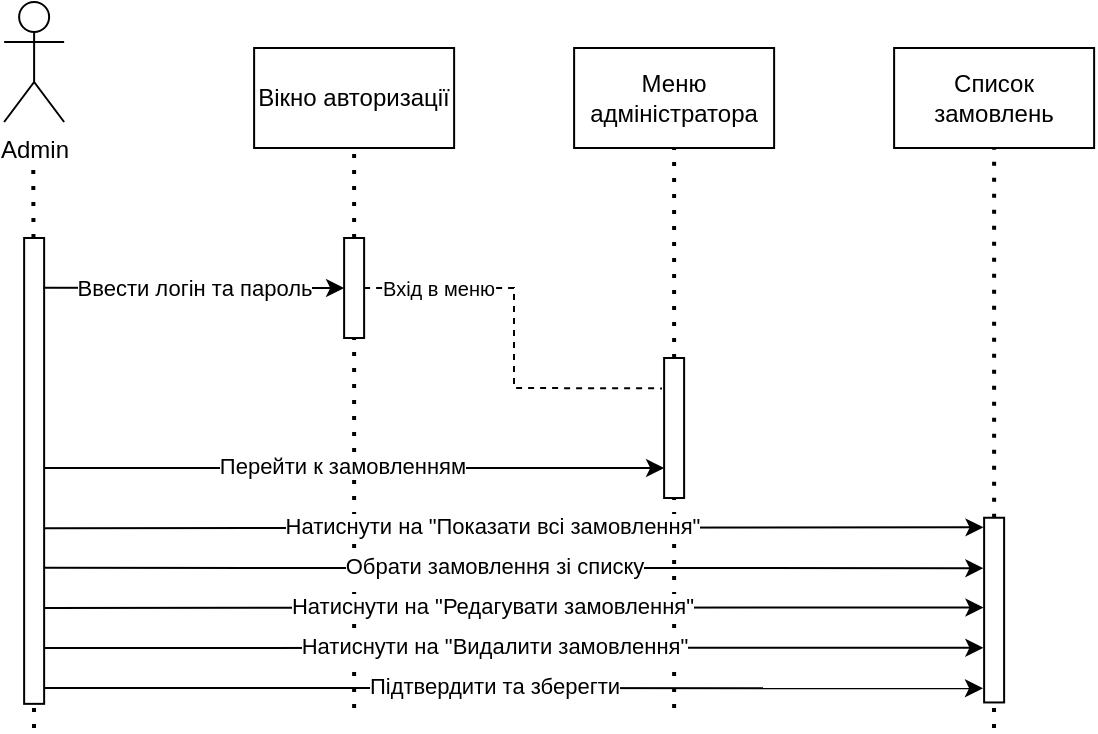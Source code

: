 <mxfile version="21.2.1" type="device">
  <diagram name="Страница 1" id="U3EgJErjvFNFSPKi3ibt">
    <mxGraphModel dx="1195" dy="630" grid="0" gridSize="10" guides="1" tooltips="1" connect="1" arrows="1" fold="1" page="1" pageScale="1" pageWidth="827" pageHeight="1169" math="0" shadow="0">
      <root>
        <mxCell id="0" />
        <mxCell id="1" parent="0" />
        <mxCell id="PRKRpmgx8H03wLnPlp3q-1" value="Admin" style="shape=umlActor;verticalLabelPosition=bottom;verticalAlign=top;html=1;outlineConnect=0;" parent="1" vertex="1">
          <mxGeometry x="185.06" y="247" width="30" height="60" as="geometry" />
        </mxCell>
        <mxCell id="PRKRpmgx8H03wLnPlp3q-2" value="" style="endArrow=none;dashed=1;html=1;dashPattern=1 3;strokeWidth=2;rounded=0;" parent="1" source="PRKRpmgx8H03wLnPlp3q-5" edge="1">
          <mxGeometry width="50" height="50" relative="1" as="geometry">
            <mxPoint x="199.84" y="680" as="sourcePoint" />
            <mxPoint x="199.64" y="330" as="targetPoint" />
          </mxGeometry>
        </mxCell>
        <mxCell id="PRKRpmgx8H03wLnPlp3q-3" value="" style="endArrow=none;dashed=1;html=1;dashPattern=1 3;strokeWidth=2;rounded=0;entryX=0.5;entryY=1;entryDx=0;entryDy=0;" parent="1" source="PRKRpmgx8H03wLnPlp3q-7" target="PRKRpmgx8H03wLnPlp3q-12" edge="1">
          <mxGeometry width="50" height="50" relative="1" as="geometry">
            <mxPoint x="520.26" y="680" as="sourcePoint" />
            <mxPoint x="520.06" y="330" as="targetPoint" />
          </mxGeometry>
        </mxCell>
        <mxCell id="PRKRpmgx8H03wLnPlp3q-4" value="" style="endArrow=none;dashed=1;html=1;dashPattern=1 3;strokeWidth=2;rounded=0;" parent="1" target="PRKRpmgx8H03wLnPlp3q-5" edge="1">
          <mxGeometry width="50" height="50" relative="1" as="geometry">
            <mxPoint x="200" y="610" as="sourcePoint" />
            <mxPoint x="199.64" y="330" as="targetPoint" />
          </mxGeometry>
        </mxCell>
        <mxCell id="PRKRpmgx8H03wLnPlp3q-5" value="" style="rounded=0;whiteSpace=wrap;html=1;rotation=90;" parent="1" vertex="1">
          <mxGeometry x="83.6" y="476.46" width="232.93" height="10" as="geometry" />
        </mxCell>
        <mxCell id="PRKRpmgx8H03wLnPlp3q-6" value="" style="endArrow=none;dashed=1;html=1;dashPattern=1 3;strokeWidth=2;rounded=0;" parent="1" target="PRKRpmgx8H03wLnPlp3q-7" edge="1">
          <mxGeometry width="50" height="50" relative="1" as="geometry">
            <mxPoint x="520.06" y="600" as="sourcePoint" />
            <mxPoint x="520.06" y="330" as="targetPoint" />
          </mxGeometry>
        </mxCell>
        <mxCell id="PRKRpmgx8H03wLnPlp3q-7" value="" style="rounded=0;whiteSpace=wrap;html=1;rotation=90;" parent="1" vertex="1">
          <mxGeometry x="485.06" y="455" width="70" height="10" as="geometry" />
        </mxCell>
        <mxCell id="PRKRpmgx8H03wLnPlp3q-8" value="" style="endArrow=none;dashed=1;html=1;dashPattern=1 3;strokeWidth=2;rounded=0;entryX=0.5;entryY=1;entryDx=0;entryDy=0;" parent="1" source="PRKRpmgx8H03wLnPlp3q-10" target="PRKRpmgx8H03wLnPlp3q-11" edge="1">
          <mxGeometry width="50" height="50" relative="1" as="geometry">
            <mxPoint x="360.26" y="680" as="sourcePoint" />
            <mxPoint x="360.06" y="330" as="targetPoint" />
          </mxGeometry>
        </mxCell>
        <mxCell id="PRKRpmgx8H03wLnPlp3q-9" value="" style="endArrow=none;dashed=1;html=1;dashPattern=1 3;strokeWidth=2;rounded=0;" parent="1" target="PRKRpmgx8H03wLnPlp3q-10" edge="1">
          <mxGeometry width="50" height="50" relative="1" as="geometry">
            <mxPoint x="360.06" y="600" as="sourcePoint" />
            <mxPoint x="360.06" y="330" as="targetPoint" />
          </mxGeometry>
        </mxCell>
        <mxCell id="PRKRpmgx8H03wLnPlp3q-10" value="" style="rounded=0;whiteSpace=wrap;html=1;rotation=90;" parent="1" vertex="1">
          <mxGeometry x="335.06" y="385" width="50" height="10" as="geometry" />
        </mxCell>
        <mxCell id="PRKRpmgx8H03wLnPlp3q-11" value="Вікно авторизації" style="rounded=0;whiteSpace=wrap;html=1;" parent="1" vertex="1">
          <mxGeometry x="310.06" y="270" width="100" height="50" as="geometry" />
        </mxCell>
        <mxCell id="PRKRpmgx8H03wLnPlp3q-12" value="Меню адміністратора" style="rounded=0;whiteSpace=wrap;html=1;" parent="1" vertex="1">
          <mxGeometry x="470.06" y="270" width="100" height="50" as="geometry" />
        </mxCell>
        <mxCell id="PRKRpmgx8H03wLnPlp3q-13" value="" style="endArrow=none;dashed=1;html=1;dashPattern=1 3;strokeWidth=2;rounded=0;entryX=0.5;entryY=1;entryDx=0;entryDy=0;" parent="1" source="PRKRpmgx8H03wLnPlp3q-15" target="PRKRpmgx8H03wLnPlp3q-16" edge="1">
          <mxGeometry width="50" height="50" relative="1" as="geometry">
            <mxPoint x="680.26" y="680" as="sourcePoint" />
            <mxPoint x="680.06" y="330" as="targetPoint" />
          </mxGeometry>
        </mxCell>
        <mxCell id="PRKRpmgx8H03wLnPlp3q-14" value="" style="endArrow=none;dashed=1;html=1;dashPattern=1 3;strokeWidth=2;rounded=0;" parent="1" target="PRKRpmgx8H03wLnPlp3q-15" edge="1">
          <mxGeometry width="50" height="50" relative="1" as="geometry">
            <mxPoint x="680" y="610" as="sourcePoint" />
            <mxPoint x="680.06" y="330" as="targetPoint" />
          </mxGeometry>
        </mxCell>
        <mxCell id="PRKRpmgx8H03wLnPlp3q-15" value="" style="rounded=0;whiteSpace=wrap;html=1;rotation=90;" parent="1" vertex="1">
          <mxGeometry x="633.88" y="546.05" width="92.36" height="10" as="geometry" />
        </mxCell>
        <mxCell id="PRKRpmgx8H03wLnPlp3q-16" value="Список замовлень" style="rounded=0;whiteSpace=wrap;html=1;" parent="1" vertex="1">
          <mxGeometry x="630.06" y="270" width="100" height="50" as="geometry" />
        </mxCell>
        <mxCell id="PRKRpmgx8H03wLnPlp3q-17" value="" style="endArrow=classic;html=1;rounded=0;entryX=0.5;entryY=1;entryDx=0;entryDy=0;exitX=0.107;exitY=0.042;exitDx=0;exitDy=0;exitPerimeter=0;" parent="1" source="PRKRpmgx8H03wLnPlp3q-5" target="PRKRpmgx8H03wLnPlp3q-10" edge="1">
          <mxGeometry width="50" height="50" relative="1" as="geometry">
            <mxPoint x="210" y="390" as="sourcePoint" />
            <mxPoint x="350.06" y="390" as="targetPoint" />
          </mxGeometry>
        </mxCell>
        <mxCell id="PRKRpmgx8H03wLnPlp3q-18" value="&lt;font style=&quot;font-size: 11px;&quot;&gt;Ввести логін та пароль&lt;/font&gt;" style="edgeLabel;html=1;align=center;verticalAlign=middle;resizable=0;points=[];" parent="PRKRpmgx8H03wLnPlp3q-17" vertex="1" connectable="0">
          <mxGeometry x="0.095" relative="1" as="geometry">
            <mxPoint x="-7" as="offset" />
          </mxGeometry>
        </mxCell>
        <mxCell id="PRKRpmgx8H03wLnPlp3q-21" value="" style="endArrow=classic;html=1;rounded=0;entryX=0.567;entryY=1;entryDx=0;entryDy=0;entryPerimeter=0;exitX=0.494;exitY=-0.026;exitDx=0;exitDy=0;exitPerimeter=0;" parent="1" source="PRKRpmgx8H03wLnPlp3q-5" edge="1">
          <mxGeometry width="50" height="50" relative="1" as="geometry">
            <mxPoint x="210" y="480" as="sourcePoint" />
            <mxPoint x="515.06" y="480" as="targetPoint" />
          </mxGeometry>
        </mxCell>
        <mxCell id="PRKRpmgx8H03wLnPlp3q-22" value="Перейти к замовленням" style="edgeLabel;html=1;align=center;verticalAlign=middle;resizable=0;points=[];" parent="PRKRpmgx8H03wLnPlp3q-21" vertex="1" connectable="0">
          <mxGeometry x="-0.045" y="1" relative="1" as="geometry">
            <mxPoint as="offset" />
          </mxGeometry>
        </mxCell>
        <mxCell id="PRKRpmgx8H03wLnPlp3q-23" value="" style="endArrow=classic;html=1;rounded=0;exitX=0.708;exitY=0.008;exitDx=0;exitDy=0;exitPerimeter=0;entryX=0.273;entryY=1.036;entryDx=0;entryDy=0;entryPerimeter=0;" parent="1" source="PRKRpmgx8H03wLnPlp3q-5" target="PRKRpmgx8H03wLnPlp3q-15" edge="1">
          <mxGeometry width="50" height="50" relative="1" as="geometry">
            <mxPoint x="210" y="530" as="sourcePoint" />
            <mxPoint x="670" y="530" as="targetPoint" />
          </mxGeometry>
        </mxCell>
        <mxCell id="PRKRpmgx8H03wLnPlp3q-24" value="Обрати замовлення зі списку" style="edgeLabel;html=1;align=center;verticalAlign=middle;resizable=0;points=[];" parent="PRKRpmgx8H03wLnPlp3q-23" vertex="1" connectable="0">
          <mxGeometry x="-0.045" y="1" relative="1" as="geometry">
            <mxPoint as="offset" />
          </mxGeometry>
        </mxCell>
        <mxCell id="PRKRpmgx8H03wLnPlp3q-25" value="" style="endArrow=classic;html=1;rounded=0;exitX=0.794;exitY=-0.018;exitDx=0;exitDy=0;exitPerimeter=0;entryX=0.486;entryY=1.031;entryDx=0;entryDy=0;entryPerimeter=0;" parent="1" source="PRKRpmgx8H03wLnPlp3q-5" target="PRKRpmgx8H03wLnPlp3q-15" edge="1">
          <mxGeometry width="50" height="50" relative="1" as="geometry">
            <mxPoint x="210" y="550" as="sourcePoint" />
            <mxPoint x="670" y="550" as="targetPoint" />
          </mxGeometry>
        </mxCell>
        <mxCell id="PRKRpmgx8H03wLnPlp3q-26" value="Натиснути на &quot;Редагувати замовлення&quot;" style="edgeLabel;html=1;align=center;verticalAlign=middle;resizable=0;points=[];" parent="PRKRpmgx8H03wLnPlp3q-25" vertex="1" connectable="0">
          <mxGeometry x="-0.045" y="1" relative="1" as="geometry">
            <mxPoint as="offset" />
          </mxGeometry>
        </mxCell>
        <mxCell id="PRKRpmgx8H03wLnPlp3q-27" value="" style="endArrow=classic;html=1;rounded=0;exitX=0.623;exitY=-0.013;exitDx=0;exitDy=0;exitPerimeter=0;entryX=0.052;entryY=1.031;entryDx=0;entryDy=0;entryPerimeter=0;" parent="1" source="PRKRpmgx8H03wLnPlp3q-5" target="PRKRpmgx8H03wLnPlp3q-15" edge="1">
          <mxGeometry width="50" height="50" relative="1" as="geometry">
            <mxPoint x="210" y="510" as="sourcePoint" />
            <mxPoint x="670" y="510" as="targetPoint" />
          </mxGeometry>
        </mxCell>
        <mxCell id="PRKRpmgx8H03wLnPlp3q-28" value="Натиснути на &quot;Показати всі замовлення&quot;" style="edgeLabel;html=1;align=center;verticalAlign=middle;resizable=0;points=[];" parent="PRKRpmgx8H03wLnPlp3q-27" vertex="1" connectable="0">
          <mxGeometry x="-0.045" y="1" relative="1" as="geometry">
            <mxPoint as="offset" />
          </mxGeometry>
        </mxCell>
        <mxCell id="PRKRpmgx8H03wLnPlp3q-29" value="" style="endArrow=classic;html=1;rounded=0;exitX=0.88;exitY=-0.025;exitDx=0;exitDy=0;exitPerimeter=0;entryX=0.704;entryY=1.037;entryDx=0;entryDy=0;entryPerimeter=0;" parent="1" source="PRKRpmgx8H03wLnPlp3q-5" target="PRKRpmgx8H03wLnPlp3q-15" edge="1">
          <mxGeometry width="50" height="50" relative="1" as="geometry">
            <mxPoint x="210" y="570" as="sourcePoint" />
            <mxPoint x="670" y="570" as="targetPoint" />
          </mxGeometry>
        </mxCell>
        <mxCell id="PRKRpmgx8H03wLnPlp3q-30" value="Натиснути на &quot;Видалити замовлення&quot;" style="edgeLabel;html=1;align=center;verticalAlign=middle;resizable=0;points=[];" parent="PRKRpmgx8H03wLnPlp3q-29" vertex="1" connectable="0">
          <mxGeometry x="-0.045" y="1" relative="1" as="geometry">
            <mxPoint as="offset" />
          </mxGeometry>
        </mxCell>
        <mxCell id="PRKRpmgx8H03wLnPlp3q-31" value="" style="endArrow=classic;html=1;rounded=0;exitX=0.966;exitY=-0.019;exitDx=0;exitDy=0;exitPerimeter=0;entryX=0.923;entryY=1.056;entryDx=0;entryDy=0;entryPerimeter=0;" parent="1" source="PRKRpmgx8H03wLnPlp3q-5" target="PRKRpmgx8H03wLnPlp3q-15" edge="1">
          <mxGeometry width="50" height="50" relative="1" as="geometry">
            <mxPoint x="210" y="590" as="sourcePoint" />
            <mxPoint x="670" y="590" as="targetPoint" />
          </mxGeometry>
        </mxCell>
        <mxCell id="PRKRpmgx8H03wLnPlp3q-32" value="Підтвердити та зберегти" style="edgeLabel;html=1;align=center;verticalAlign=middle;resizable=0;points=[];" parent="PRKRpmgx8H03wLnPlp3q-31" vertex="1" connectable="0">
          <mxGeometry x="-0.045" y="1" relative="1" as="geometry">
            <mxPoint as="offset" />
          </mxGeometry>
        </mxCell>
        <mxCell id="b4CjPhDoIgGZ7ERET7_Z-1" value="" style="endArrow=none;dashed=1;html=1;rounded=0;exitX=0.5;exitY=0;exitDx=0;exitDy=0;entryX=0.217;entryY=1.106;entryDx=0;entryDy=0;entryPerimeter=0;" edge="1" parent="1" source="PRKRpmgx8H03wLnPlp3q-10" target="PRKRpmgx8H03wLnPlp3q-7">
          <mxGeometry width="50" height="50" relative="1" as="geometry">
            <mxPoint x="400" y="450" as="sourcePoint" />
            <mxPoint x="450" y="400" as="targetPoint" />
            <Array as="points">
              <mxPoint x="440" y="390" />
              <mxPoint x="440" y="440" />
            </Array>
          </mxGeometry>
        </mxCell>
        <mxCell id="b4CjPhDoIgGZ7ERET7_Z-2" value="&lt;font style=&quot;font-size: 10px;&quot;&gt;Вхід в меню&lt;/font&gt;" style="edgeLabel;html=1;align=center;verticalAlign=middle;resizable=0;points=[];" vertex="1" connectable="0" parent="b4CjPhDoIgGZ7ERET7_Z-1">
          <mxGeometry x="-0.685" relative="1" as="geometry">
            <mxPoint x="5" as="offset" />
          </mxGeometry>
        </mxCell>
      </root>
    </mxGraphModel>
  </diagram>
</mxfile>
